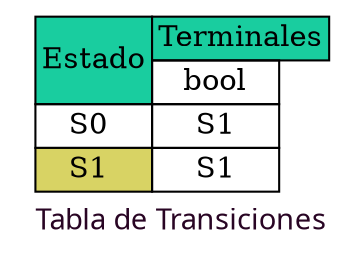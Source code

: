 digraph H {
 dpi=200; 
    graph [label=< <font color= "#290524" face="Impact" size="30">Tabla de Transiciones</font> >];
  parent [
   shape=plaintext
   label=<
     <table border='0' cellborder='1' cellspacing='0'>
       <tr>
            <td bgcolor="#19CD9F"  rowspan="2" colspan="1">Estado</td>
            <td bgcolor="#19CD9F" colspan="999">Terminales</td>
        </tr>
       
               <tr>            <td>bool</td> 
        </tr>
        <tr>
            <td  >S0 </td>            <td>S1</td> 
            </tr> 
        <tr>
            <td bgcolor="#D8D364" >S1 </td>            <td>S1</td> 
            </tr> 
     </table>
  >];
}
